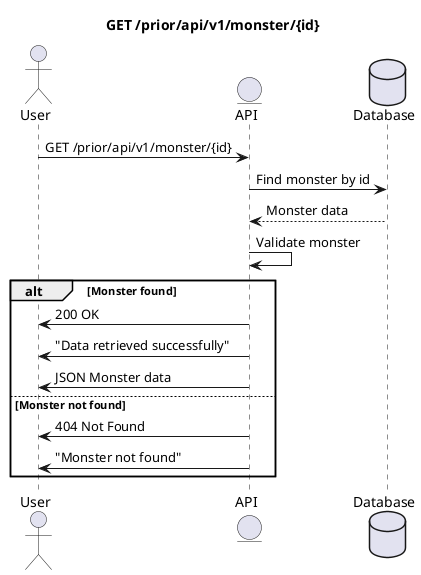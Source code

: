 @startuml
'https://plantuml.com/sequence-diagram

title GET /prior/api/v1/monster/{id}

actor User as u
entity API as a
database Database as d

u->a : GET /prior/api/v1/monster/{id}
a->d: Find monster by id
d-->a : Monster data
a->a : Validate monster

alt Monster found
    a->u : 200 OK
    a->u : "Data retrieved successfully"
    a->u : JSON Monster data
else Monster not found
    a->u : 404 Not Found
    a->u : "Monster not found"
end

@enduml
